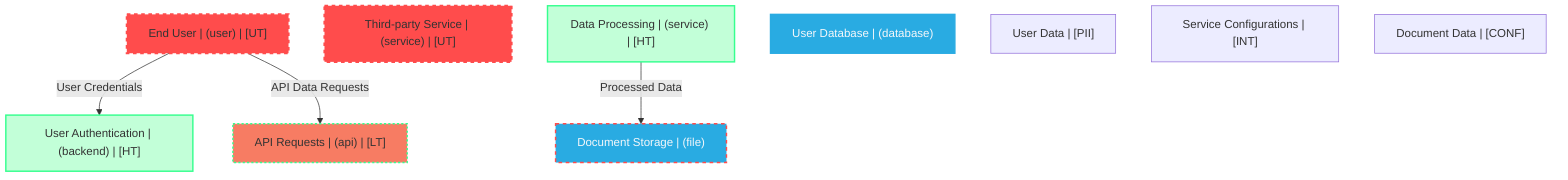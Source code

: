 graph TB
  node_01F8Z8B6F5F2D4F6B2D3A9C3F1["End User | (user) | [UT]"]:::untrusted
  node_01F8Z8B6F5F2D4F6B2D3A9C3F2["Third-party Service | (service) | [UT]"]:::untrusted
  node_01F8Z8B6F5F2D4F6B2D3A9C3EC["User Authentication | (backend) | [HT]"]:::highTrust
  node_01F8Z8B6F5F2D4F6B2D3A9C3ED["Data Processing | (service) | [HT]"]:::highTrust
  node_01F8Z8B6F5F2D4F6B2D3A9C3EE["API Requests | (api) | [LT]"]:::lowTrust
  node_01F8Z8B6F5F2D4F6B2D3A9C3EF["User Database | (database)"]:::dataStore
  node_01F8Z8B6F5F2D4F6B2D3A9C3F0["Document Storage | (file)"]:::dataStore
  node_01F8Z8B6F5F2D4F6B2D3A9C3E9["User Data | [PII]"]:::dataAsset,pii
  node_01F8Z8B6F5F2D4F6B2D3A9C3EA["Service Configurations | [INT]"]:::dataAsset,internal
  node_01F8Z8B6F5F2D4F6B2D3A9C3EB["Document Data | [CONF]"]:::dataAsset,confidential

  node_01F8Z8B6F5F2D4F6B2D3A9C3F1 -->|User Credentials| node_01F8Z8B6F5F2D4F6B2D3A9C3EC:::encryptedFlow
  node_01F8Z8B6F5F2D4F6B2D3A9C3ED -->|Processed Data| node_01F8Z8B6F5F2D4F6B2D3A9C3F0:::unencryptedFlow
  node_01F8Z8B6F5F2D4F6B2D3A9C3F1 -->|API Data Requests| node_01F8Z8B6F5F2D4F6B2D3A9C3EE:::encryptedFlow

  classDef externalEntity fill:#FF4C4C,stroke:#FF4C4C,stroke-width:2px,color:#F5F7FA
  classDef process fill:#36FF8F,stroke:#36FF8F,stroke-width:2px,color:#0B0D17
  classDef dataStore fill:#29ABE2,stroke:#29ABE2,stroke-width:2px,color:#F5F7FA
  classDef dataAsset fill:#A259FF,stroke:#c3a4ff,stroke-width:2px,color:#F5F7FA
  classDef untrusted fill:#FF4C4C,stroke:#FF4C4C,stroke-width:3px,stroke-dasharray:5 5
  classDef lowTrust fill:#f77c63,stroke:#f77c63,stroke-width:2px,stroke-dasharray:3 3
  classDef mediumTrust fill:#FFD300,stroke:#FFD300,stroke-width:2px
  classDef highTrust fill:#C2FFD8,stroke:#36FF8F,stroke-width:2px
  classDef veryHighTrust fill:#36FF8F,stroke:#36FF8F,stroke-width:3px
  classDef public fill:#C2FFD8,stroke:#36FF8F,stroke-width:1px
  classDef internal fill:#FFF2B3,stroke:#FFD300,stroke-width:1px
  classDef confidential fill:#FFB3B3,stroke:#FF4C4C,stroke-width:2px
  classDef restricted fill:#FF4C4C,stroke:#FF4C4C,stroke-width:3px
  classDef pii fill:#ffa1ad,stroke:#A259FF,stroke-width:2px
  classDef pci fill:#FF4C4C,stroke:#FF4C4C,stroke-width:3px
  classDef phi fill:#ffa1ad,stroke:#A259FF,stroke-width:3px
  classDef encryptedFlow stroke:#36FF8F,stroke-width:2px
  classDef unencryptedFlow stroke:#FF4C4C,stroke-width:2px,stroke-dasharray:5 5
  classDef authenticatedFlow stroke:#29ABE2,stroke-width:2px
  classDef trustBoundary fill:transparent,stroke:#2E3440,stroke-width:3px,stroke-dasharray:10 5
